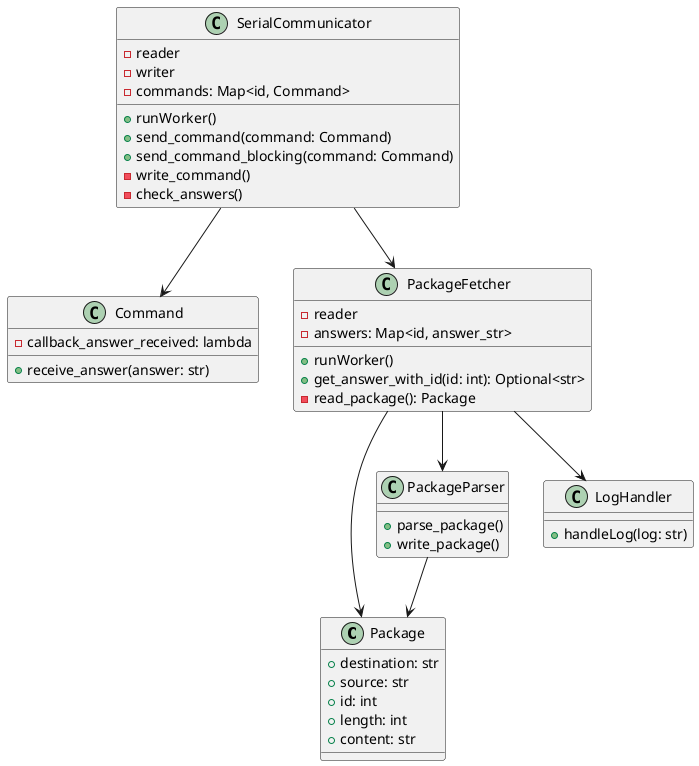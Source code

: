 @startuml Package Message Fetching

class Package {
    + destination: str
    + source: str
    + id: int
    + length: int
    + content: str 
}

class PackageParser {
    + parse_package()
    + write_package()
}
PackageParser --> Package

class Command {
    - callback_answer_received: lambda
    + receive_answer(answer: str)
}

class LogHandler {
    + handleLog(log: str)
}

class PackageFetcher {
    - reader
    - answers: Map<id, answer_str>
    + runWorker()
    + get_answer_with_id(id: int): Optional<str>
    - read_package(): Package
}
PackageFetcher --> PackageParser
PackageFetcher --> Package
PackageFetcher --> LogHandler


class SerialCommunicator {
    - reader
    - writer
    - commands: Map<id, Command>
    + runWorker()
    + send_command(command: Command)
    + send_command_blocking(command: Command)
    - write_command()
    - check_answers()
}

SerialCommunicator --> PackageFetcher
SerialCommunicator --> Command

@enduml